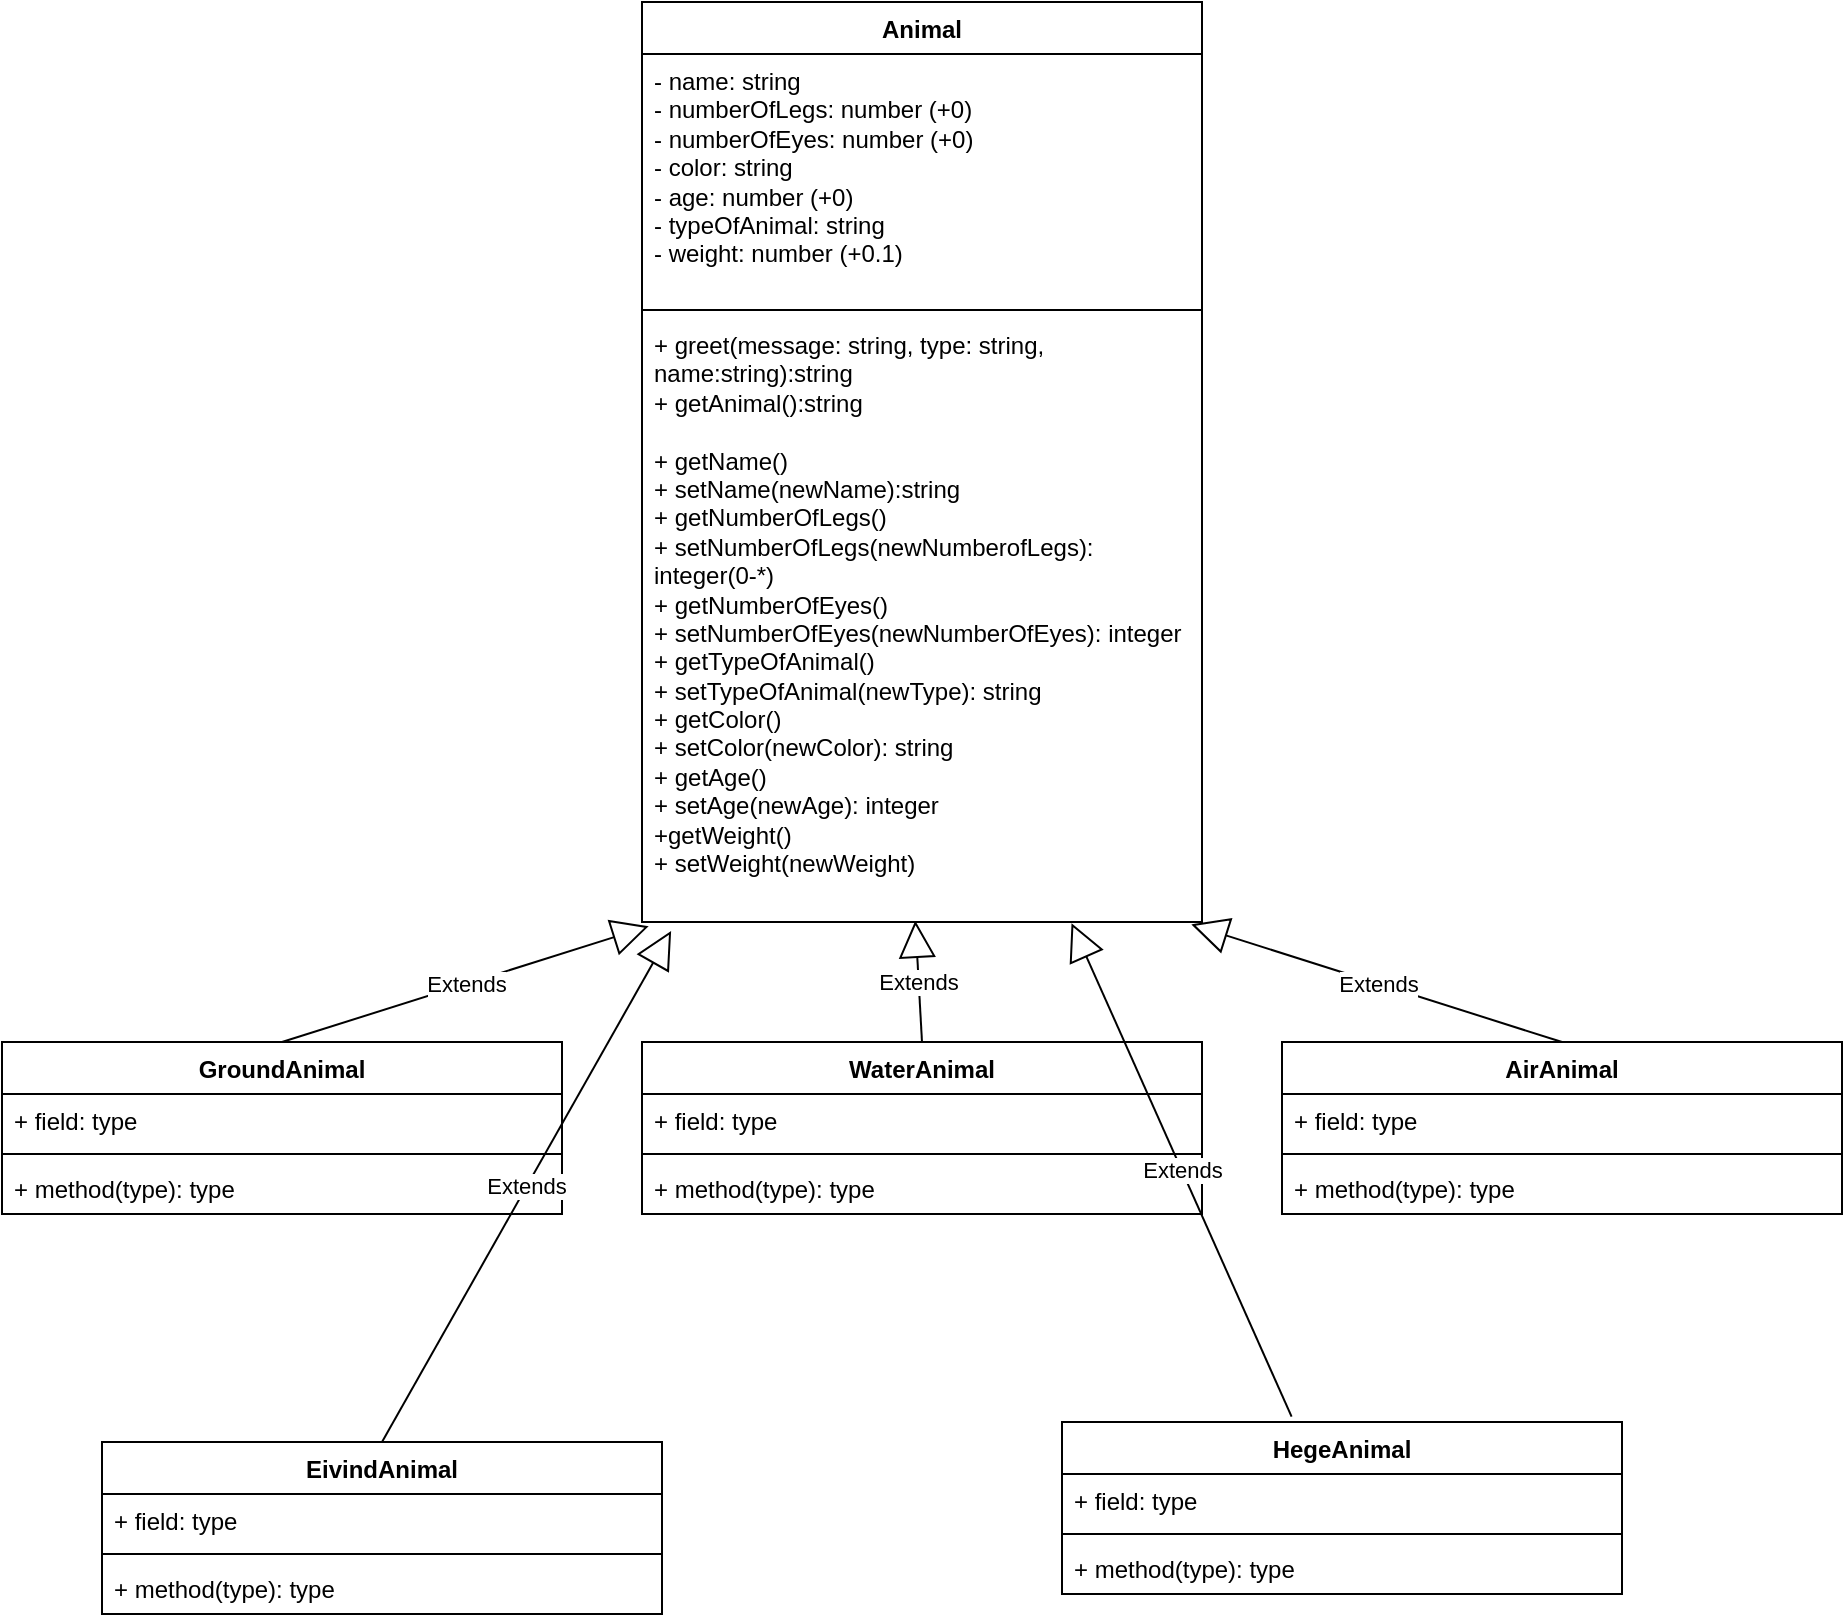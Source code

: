 <mxfile version="24.0.7" type="github">
  <diagram name="Page-1" id="2MS-s6YLC5v6uG3apD_g">
    <mxGraphModel dx="794" dy="458" grid="1" gridSize="10" guides="1" tooltips="1" connect="1" arrows="1" fold="1" page="1" pageScale="1" pageWidth="827" pageHeight="1169" math="0" shadow="0">
      <root>
        <mxCell id="0" />
        <mxCell id="1" parent="0" />
        <mxCell id="e3658H9JQ2eBRHRdhJrN-2" value="Animal" style="swimlane;fontStyle=1;align=center;verticalAlign=top;childLayout=stackLayout;horizontal=1;startSize=26;horizontalStack=0;resizeParent=1;resizeParentMax=0;resizeLast=0;collapsible=1;marginBottom=0;whiteSpace=wrap;html=1;" vertex="1" parent="1">
          <mxGeometry x="360" y="40" width="280" height="460" as="geometry" />
        </mxCell>
        <mxCell id="e3658H9JQ2eBRHRdhJrN-3" value="&lt;div&gt;- name: string&lt;br&gt;&lt;/div&gt;- numberOfLegs: number (+0)&lt;div&gt;- numberOfEyes: number (+0)&lt;/div&gt;&lt;div&gt;- color: string&lt;/div&gt;&lt;div&gt;- age: number (+0)&lt;/div&gt;&lt;div&gt;- typeOfAnimal: string&lt;/div&gt;&lt;div&gt;- weight: number (+0.1)&lt;/div&gt;" style="text;strokeColor=none;fillColor=none;align=left;verticalAlign=top;spacingLeft=4;spacingRight=4;overflow=hidden;rotatable=0;points=[[0,0.5],[1,0.5]];portConstraint=eastwest;whiteSpace=wrap;html=1;" vertex="1" parent="e3658H9JQ2eBRHRdhJrN-2">
          <mxGeometry y="26" width="280" height="124" as="geometry" />
        </mxCell>
        <mxCell id="e3658H9JQ2eBRHRdhJrN-4" value="" style="line;strokeWidth=1;fillColor=none;align=left;verticalAlign=middle;spacingTop=-1;spacingLeft=3;spacingRight=3;rotatable=0;labelPosition=right;points=[];portConstraint=eastwest;strokeColor=inherit;" vertex="1" parent="e3658H9JQ2eBRHRdhJrN-2">
          <mxGeometry y="150" width="280" height="8" as="geometry" />
        </mxCell>
        <mxCell id="e3658H9JQ2eBRHRdhJrN-5" value="+ greet(message: string, type: string, name:string):string&lt;div&gt;+ getAnimal():string&lt;br&gt;&lt;/div&gt;&lt;div&gt;&lt;br&gt;&lt;/div&gt;&lt;div&gt;+ getName()&lt;/div&gt;&lt;div&gt;+ setName(newName):string&lt;/div&gt;&lt;div&gt;+ getNumberOfLegs()&lt;br&gt;&lt;/div&gt;&lt;div&gt;+ setNumberOfLegs(newNumberofLegs): integer(0-*)&lt;/div&gt;&lt;div&gt;+ getNumberOfEyes()&lt;br&gt;&lt;/div&gt;&lt;div&gt;+ setNumberOfEyes(newNumberOfEyes): integer&lt;/div&gt;&lt;div&gt;+ getTypeOfAnimal()&lt;br&gt;&lt;/div&gt;&lt;div&gt;+ setTypeOfAnimal(newType): string&lt;/div&gt;&lt;div&gt;+ getColor()&lt;br&gt;&lt;/div&gt;&lt;div&gt;+ setColor(newColor): string&lt;/div&gt;&lt;div&gt;+ getAge()&lt;/div&gt;&lt;div&gt;+ setAge(newAge): integer&amp;nbsp;&lt;/div&gt;&lt;div&gt;+getWeight()&lt;/div&gt;&lt;div&gt;+ setWeight(newWeight)&lt;/div&gt;&lt;div&gt;&lt;br&gt;&lt;/div&gt;" style="text;strokeColor=none;fillColor=none;align=left;verticalAlign=top;spacingLeft=4;spacingRight=4;overflow=hidden;rotatable=0;points=[[0,0.5],[1,0.5]];portConstraint=eastwest;whiteSpace=wrap;html=1;" vertex="1" parent="e3658H9JQ2eBRHRdhJrN-2">
          <mxGeometry y="158" width="280" height="302" as="geometry" />
        </mxCell>
        <mxCell id="e3658H9JQ2eBRHRdhJrN-10" value="GroundAnimal" style="swimlane;fontStyle=1;align=center;verticalAlign=top;childLayout=stackLayout;horizontal=1;startSize=26;horizontalStack=0;resizeParent=1;resizeParentMax=0;resizeLast=0;collapsible=1;marginBottom=0;whiteSpace=wrap;html=1;" vertex="1" parent="1">
          <mxGeometry x="40" y="560" width="280" height="86" as="geometry" />
        </mxCell>
        <mxCell id="e3658H9JQ2eBRHRdhJrN-11" value="+ field: type" style="text;strokeColor=none;fillColor=none;align=left;verticalAlign=top;spacingLeft=4;spacingRight=4;overflow=hidden;rotatable=0;points=[[0,0.5],[1,0.5]];portConstraint=eastwest;whiteSpace=wrap;html=1;" vertex="1" parent="e3658H9JQ2eBRHRdhJrN-10">
          <mxGeometry y="26" width="280" height="26" as="geometry" />
        </mxCell>
        <mxCell id="e3658H9JQ2eBRHRdhJrN-12" value="" style="line;strokeWidth=1;fillColor=none;align=left;verticalAlign=middle;spacingTop=-1;spacingLeft=3;spacingRight=3;rotatable=0;labelPosition=right;points=[];portConstraint=eastwest;strokeColor=inherit;" vertex="1" parent="e3658H9JQ2eBRHRdhJrN-10">
          <mxGeometry y="52" width="280" height="8" as="geometry" />
        </mxCell>
        <mxCell id="e3658H9JQ2eBRHRdhJrN-13" value="+ method(type): type" style="text;strokeColor=none;fillColor=none;align=left;verticalAlign=top;spacingLeft=4;spacingRight=4;overflow=hidden;rotatable=0;points=[[0,0.5],[1,0.5]];portConstraint=eastwest;whiteSpace=wrap;html=1;" vertex="1" parent="e3658H9JQ2eBRHRdhJrN-10">
          <mxGeometry y="60" width="280" height="26" as="geometry" />
        </mxCell>
        <mxCell id="e3658H9JQ2eBRHRdhJrN-14" value="AirAnimal" style="swimlane;fontStyle=1;align=center;verticalAlign=top;childLayout=stackLayout;horizontal=1;startSize=26;horizontalStack=0;resizeParent=1;resizeParentMax=0;resizeLast=0;collapsible=1;marginBottom=0;whiteSpace=wrap;html=1;" vertex="1" parent="1">
          <mxGeometry x="680" y="560" width="280" height="86" as="geometry" />
        </mxCell>
        <mxCell id="e3658H9JQ2eBRHRdhJrN-15" value="+ field: type" style="text;strokeColor=none;fillColor=none;align=left;verticalAlign=top;spacingLeft=4;spacingRight=4;overflow=hidden;rotatable=0;points=[[0,0.5],[1,0.5]];portConstraint=eastwest;whiteSpace=wrap;html=1;" vertex="1" parent="e3658H9JQ2eBRHRdhJrN-14">
          <mxGeometry y="26" width="280" height="26" as="geometry" />
        </mxCell>
        <mxCell id="e3658H9JQ2eBRHRdhJrN-16" value="" style="line;strokeWidth=1;fillColor=none;align=left;verticalAlign=middle;spacingTop=-1;spacingLeft=3;spacingRight=3;rotatable=0;labelPosition=right;points=[];portConstraint=eastwest;strokeColor=inherit;" vertex="1" parent="e3658H9JQ2eBRHRdhJrN-14">
          <mxGeometry y="52" width="280" height="8" as="geometry" />
        </mxCell>
        <mxCell id="e3658H9JQ2eBRHRdhJrN-17" value="+ method(type): type" style="text;strokeColor=none;fillColor=none;align=left;verticalAlign=top;spacingLeft=4;spacingRight=4;overflow=hidden;rotatable=0;points=[[0,0.5],[1,0.5]];portConstraint=eastwest;whiteSpace=wrap;html=1;" vertex="1" parent="e3658H9JQ2eBRHRdhJrN-14">
          <mxGeometry y="60" width="280" height="26" as="geometry" />
        </mxCell>
        <mxCell id="e3658H9JQ2eBRHRdhJrN-18" value="WaterAnimal" style="swimlane;fontStyle=1;align=center;verticalAlign=top;childLayout=stackLayout;horizontal=1;startSize=26;horizontalStack=0;resizeParent=1;resizeParentMax=0;resizeLast=0;collapsible=1;marginBottom=0;whiteSpace=wrap;html=1;" vertex="1" parent="1">
          <mxGeometry x="360" y="560" width="280" height="86" as="geometry" />
        </mxCell>
        <mxCell id="e3658H9JQ2eBRHRdhJrN-19" value="+ field: type" style="text;strokeColor=none;fillColor=none;align=left;verticalAlign=top;spacingLeft=4;spacingRight=4;overflow=hidden;rotatable=0;points=[[0,0.5],[1,0.5]];portConstraint=eastwest;whiteSpace=wrap;html=1;" vertex="1" parent="e3658H9JQ2eBRHRdhJrN-18">
          <mxGeometry y="26" width="280" height="26" as="geometry" />
        </mxCell>
        <mxCell id="e3658H9JQ2eBRHRdhJrN-20" value="" style="line;strokeWidth=1;fillColor=none;align=left;verticalAlign=middle;spacingTop=-1;spacingLeft=3;spacingRight=3;rotatable=0;labelPosition=right;points=[];portConstraint=eastwest;strokeColor=inherit;" vertex="1" parent="e3658H9JQ2eBRHRdhJrN-18">
          <mxGeometry y="52" width="280" height="8" as="geometry" />
        </mxCell>
        <mxCell id="e3658H9JQ2eBRHRdhJrN-21" value="+ method(type): type" style="text;strokeColor=none;fillColor=none;align=left;verticalAlign=top;spacingLeft=4;spacingRight=4;overflow=hidden;rotatable=0;points=[[0,0.5],[1,0.5]];portConstraint=eastwest;whiteSpace=wrap;html=1;" vertex="1" parent="e3658H9JQ2eBRHRdhJrN-18">
          <mxGeometry y="60" width="280" height="26" as="geometry" />
        </mxCell>
        <mxCell id="e3658H9JQ2eBRHRdhJrN-23" value="Extends" style="endArrow=block;endSize=16;endFill=0;html=1;rounded=0;entryX=0.012;entryY=1.007;entryDx=0;entryDy=0;entryPerimeter=0;exitX=0.5;exitY=0;exitDx=0;exitDy=0;" edge="1" parent="1" source="e3658H9JQ2eBRHRdhJrN-10" target="e3658H9JQ2eBRHRdhJrN-5">
          <mxGeometry width="160" relative="1" as="geometry">
            <mxPoint x="420" y="640" as="sourcePoint" />
            <mxPoint x="580" y="640" as="targetPoint" />
          </mxGeometry>
        </mxCell>
        <mxCell id="e3658H9JQ2eBRHRdhJrN-24" value="Extends" style="endArrow=block;endSize=16;endFill=0;html=1;rounded=0;entryX=0.488;entryY=0.998;entryDx=0;entryDy=0;entryPerimeter=0;exitX=0.5;exitY=0;exitDx=0;exitDy=0;" edge="1" parent="1" source="e3658H9JQ2eBRHRdhJrN-18" target="e3658H9JQ2eBRHRdhJrN-5">
          <mxGeometry width="160" relative="1" as="geometry">
            <mxPoint x="310" y="570" as="sourcePoint" />
            <mxPoint x="477" y="510" as="targetPoint" />
          </mxGeometry>
        </mxCell>
        <mxCell id="e3658H9JQ2eBRHRdhJrN-25" value="Extends" style="endArrow=block;endSize=16;endFill=0;html=1;rounded=0;entryX=0.981;entryY=1.004;entryDx=0;entryDy=0;entryPerimeter=0;exitX=0.5;exitY=0;exitDx=0;exitDy=0;" edge="1" parent="1" source="e3658H9JQ2eBRHRdhJrN-14" target="e3658H9JQ2eBRHRdhJrN-5">
          <mxGeometry width="160" relative="1" as="geometry">
            <mxPoint x="320" y="580" as="sourcePoint" />
            <mxPoint x="487" y="520" as="targetPoint" />
            <Array as="points" />
          </mxGeometry>
        </mxCell>
        <mxCell id="e3658H9JQ2eBRHRdhJrN-26" value="Extends" style="endArrow=block;endSize=16;endFill=0;html=1;rounded=0;entryX=0.052;entryY=1.015;entryDx=0;entryDy=0;entryPerimeter=0;exitX=0.5;exitY=0;exitDx=0;exitDy=0;" edge="1" parent="1" source="e3658H9JQ2eBRHRdhJrN-28" target="e3658H9JQ2eBRHRdhJrN-5">
          <mxGeometry width="160" relative="1" as="geometry">
            <mxPoint x="300" y="750" as="sourcePoint" />
            <mxPoint x="497" y="530" as="targetPoint" />
          </mxGeometry>
        </mxCell>
        <mxCell id="e3658H9JQ2eBRHRdhJrN-28" value="EivindAnimal" style="swimlane;fontStyle=1;align=center;verticalAlign=top;childLayout=stackLayout;horizontal=1;startSize=26;horizontalStack=0;resizeParent=1;resizeParentMax=0;resizeLast=0;collapsible=1;marginBottom=0;whiteSpace=wrap;html=1;" vertex="1" parent="1">
          <mxGeometry x="90" y="760" width="280" height="86" as="geometry" />
        </mxCell>
        <mxCell id="e3658H9JQ2eBRHRdhJrN-29" value="+ field: type" style="text;strokeColor=none;fillColor=none;align=left;verticalAlign=top;spacingLeft=4;spacingRight=4;overflow=hidden;rotatable=0;points=[[0,0.5],[1,0.5]];portConstraint=eastwest;whiteSpace=wrap;html=1;" vertex="1" parent="e3658H9JQ2eBRHRdhJrN-28">
          <mxGeometry y="26" width="280" height="26" as="geometry" />
        </mxCell>
        <mxCell id="e3658H9JQ2eBRHRdhJrN-30" value="" style="line;strokeWidth=1;fillColor=none;align=left;verticalAlign=middle;spacingTop=-1;spacingLeft=3;spacingRight=3;rotatable=0;labelPosition=right;points=[];portConstraint=eastwest;strokeColor=inherit;" vertex="1" parent="e3658H9JQ2eBRHRdhJrN-28">
          <mxGeometry y="52" width="280" height="8" as="geometry" />
        </mxCell>
        <mxCell id="e3658H9JQ2eBRHRdhJrN-31" value="+ method(type): type" style="text;strokeColor=none;fillColor=none;align=left;verticalAlign=top;spacingLeft=4;spacingRight=4;overflow=hidden;rotatable=0;points=[[0,0.5],[1,0.5]];portConstraint=eastwest;whiteSpace=wrap;html=1;" vertex="1" parent="e3658H9JQ2eBRHRdhJrN-28">
          <mxGeometry y="60" width="280" height="26" as="geometry" />
        </mxCell>
        <mxCell id="e3658H9JQ2eBRHRdhJrN-32" value="HegeAnimal" style="swimlane;fontStyle=1;align=center;verticalAlign=top;childLayout=stackLayout;horizontal=1;startSize=26;horizontalStack=0;resizeParent=1;resizeParentMax=0;resizeLast=0;collapsible=1;marginBottom=0;whiteSpace=wrap;html=1;" vertex="1" parent="1">
          <mxGeometry x="570" y="750" width="280" height="86" as="geometry" />
        </mxCell>
        <mxCell id="e3658H9JQ2eBRHRdhJrN-33" value="+ field: type" style="text;strokeColor=none;fillColor=none;align=left;verticalAlign=top;spacingLeft=4;spacingRight=4;overflow=hidden;rotatable=0;points=[[0,0.5],[1,0.5]];portConstraint=eastwest;whiteSpace=wrap;html=1;" vertex="1" parent="e3658H9JQ2eBRHRdhJrN-32">
          <mxGeometry y="26" width="280" height="26" as="geometry" />
        </mxCell>
        <mxCell id="e3658H9JQ2eBRHRdhJrN-34" value="" style="line;strokeWidth=1;fillColor=none;align=left;verticalAlign=middle;spacingTop=-1;spacingLeft=3;spacingRight=3;rotatable=0;labelPosition=right;points=[];portConstraint=eastwest;strokeColor=inherit;" vertex="1" parent="e3658H9JQ2eBRHRdhJrN-32">
          <mxGeometry y="52" width="280" height="8" as="geometry" />
        </mxCell>
        <mxCell id="e3658H9JQ2eBRHRdhJrN-35" value="+ method(type): type" style="text;strokeColor=none;fillColor=none;align=left;verticalAlign=top;spacingLeft=4;spacingRight=4;overflow=hidden;rotatable=0;points=[[0,0.5],[1,0.5]];portConstraint=eastwest;whiteSpace=wrap;html=1;" vertex="1" parent="e3658H9JQ2eBRHRdhJrN-32">
          <mxGeometry y="60" width="280" height="26" as="geometry" />
        </mxCell>
        <mxCell id="e3658H9JQ2eBRHRdhJrN-36" value="Extends" style="endArrow=block;endSize=16;endFill=0;html=1;rounded=0;entryX=0.767;entryY=1.002;entryDx=0;entryDy=0;entryPerimeter=0;exitX=0.41;exitY=-0.031;exitDx=0;exitDy=0;exitPerimeter=0;" edge="1" parent="1" source="e3658H9JQ2eBRHRdhJrN-32" target="e3658H9JQ2eBRHRdhJrN-5">
          <mxGeometry width="160" relative="1" as="geometry">
            <mxPoint x="830" y="570" as="sourcePoint" />
            <mxPoint x="645" y="511" as="targetPoint" />
            <Array as="points" />
          </mxGeometry>
        </mxCell>
      </root>
    </mxGraphModel>
  </diagram>
</mxfile>
